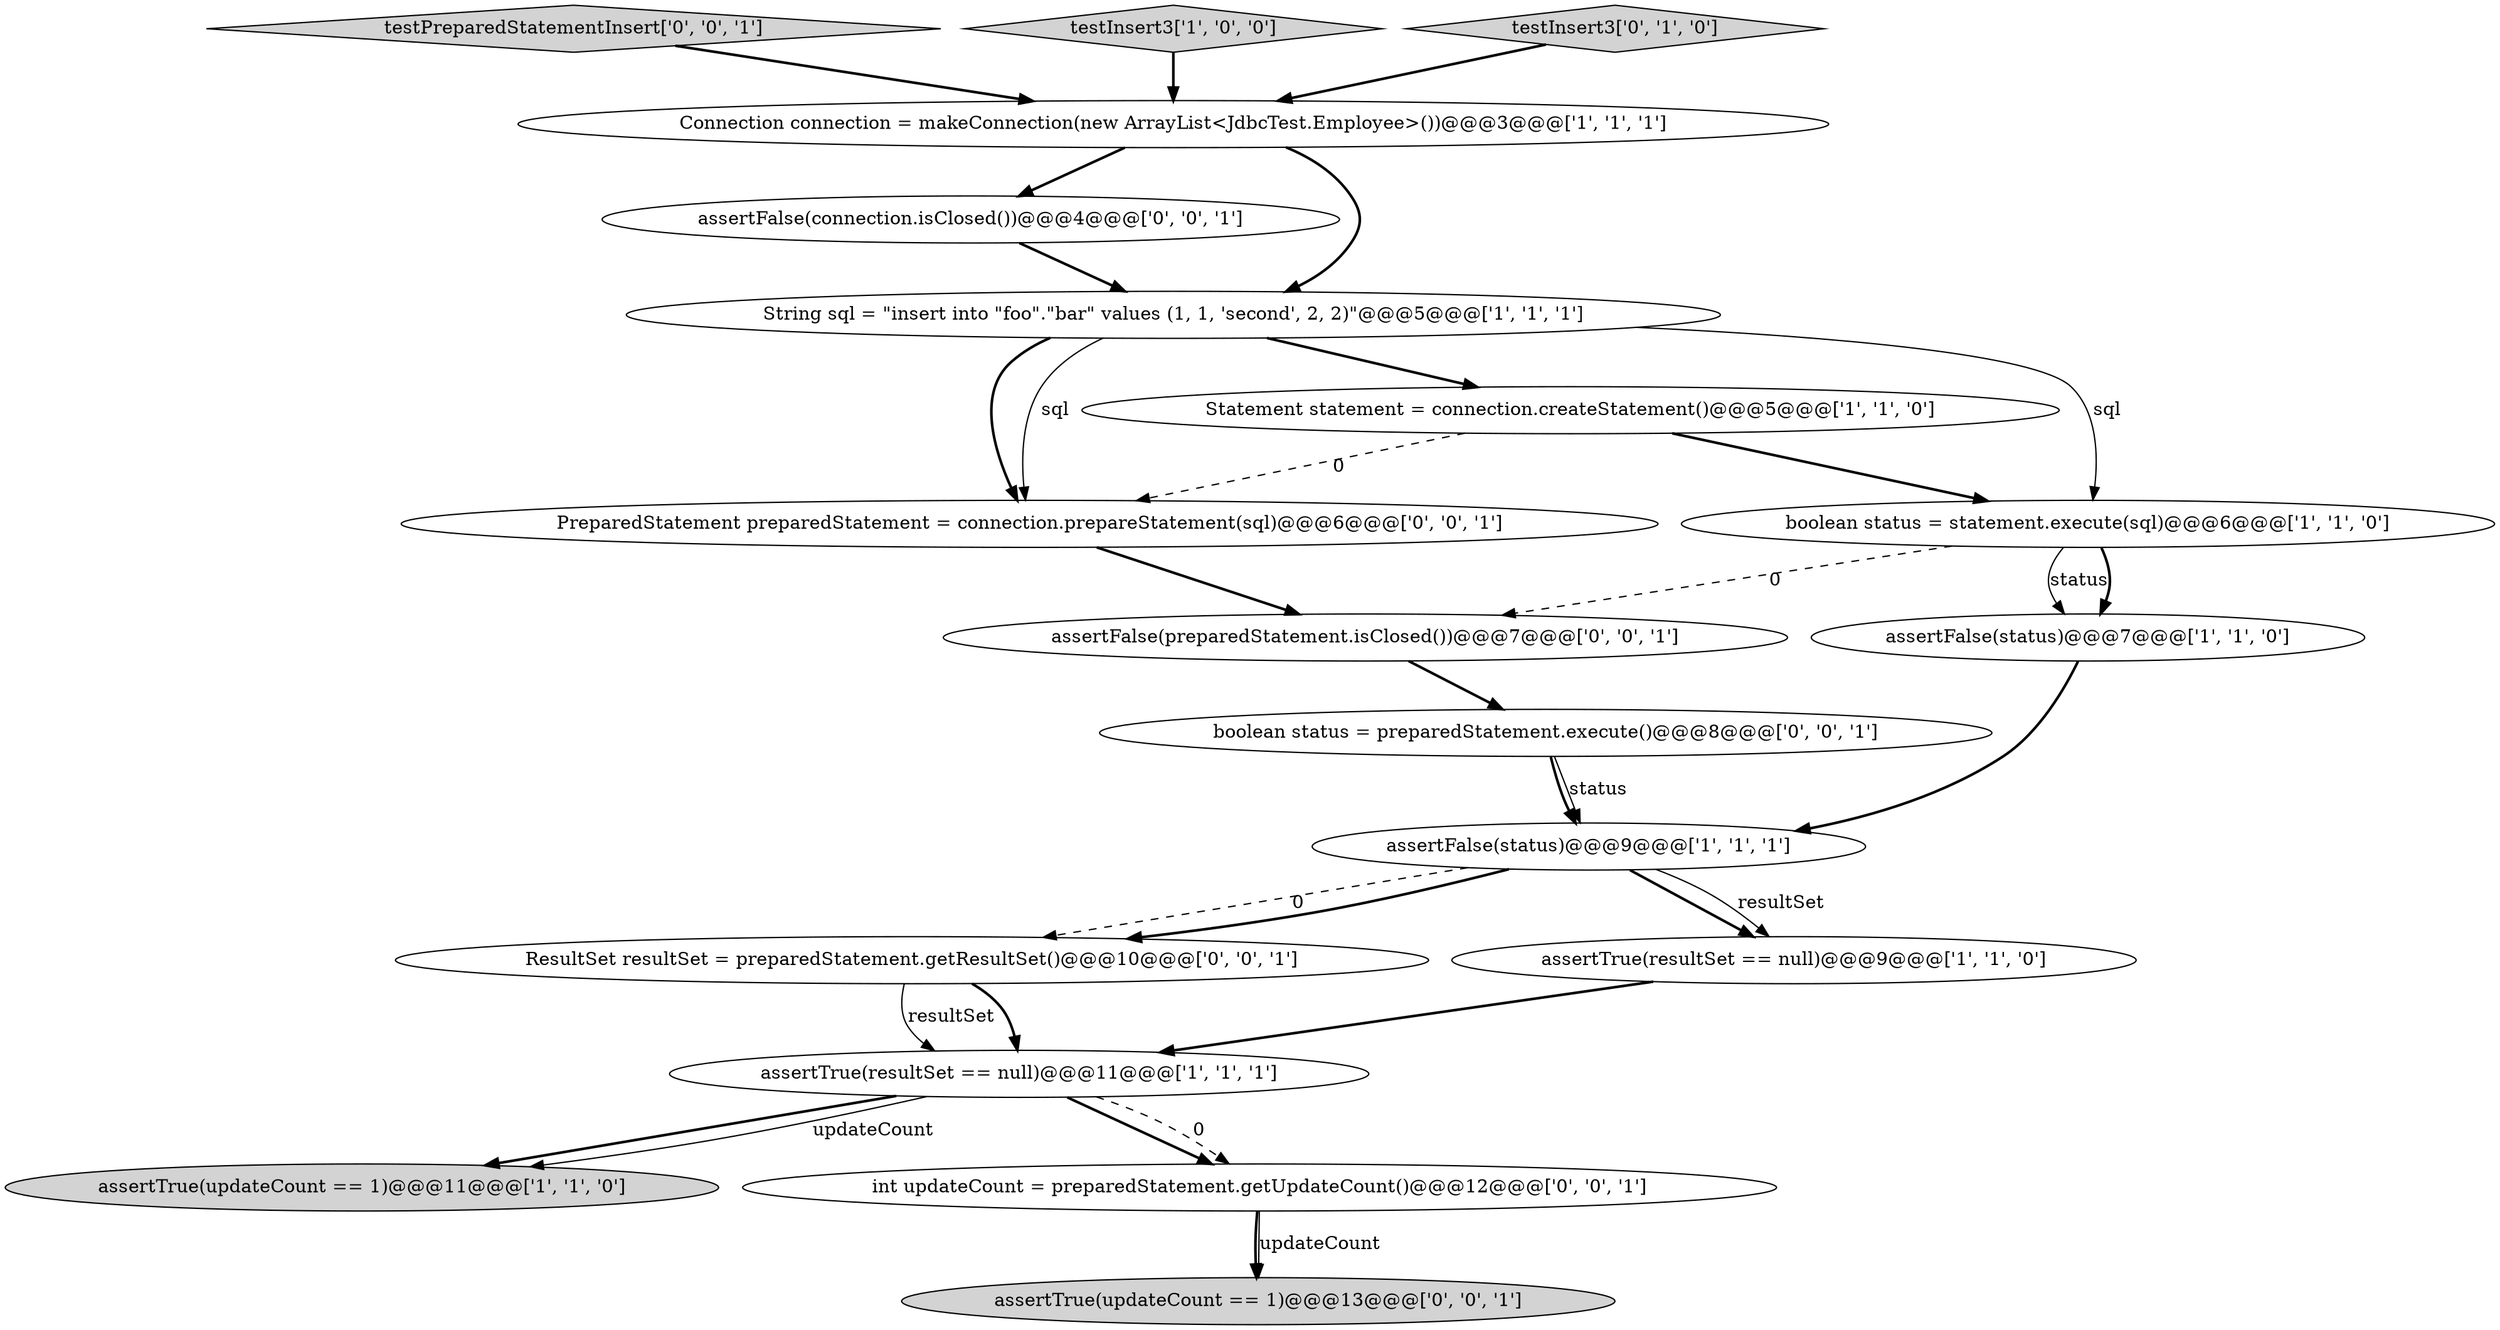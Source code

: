 digraph {
7 [style = filled, label = "assertFalse(status)@@@7@@@['1', '1', '0']", fillcolor = white, shape = ellipse image = "AAA0AAABBB1BBB"];
9 [style = filled, label = "assertFalse(status)@@@9@@@['1', '1', '1']", fillcolor = white, shape = ellipse image = "AAA0AAABBB1BBB"];
17 [style = filled, label = "boolean status = preparedStatement.execute()@@@8@@@['0', '0', '1']", fillcolor = white, shape = ellipse image = "AAA0AAABBB3BBB"];
16 [style = filled, label = "assertFalse(connection.isClosed())@@@4@@@['0', '0', '1']", fillcolor = white, shape = ellipse image = "AAA0AAABBB3BBB"];
0 [style = filled, label = "Connection connection = makeConnection(new ArrayList<JdbcTest.Employee>())@@@3@@@['1', '1', '1']", fillcolor = white, shape = ellipse image = "AAA0AAABBB1BBB"];
14 [style = filled, label = "ResultSet resultSet = preparedStatement.getResultSet()@@@10@@@['0', '0', '1']", fillcolor = white, shape = ellipse image = "AAA0AAABBB3BBB"];
5 [style = filled, label = "assertTrue(updateCount == 1)@@@11@@@['1', '1', '0']", fillcolor = lightgray, shape = ellipse image = "AAA0AAABBB1BBB"];
3 [style = filled, label = "assertTrue(resultSet == null)@@@9@@@['1', '1', '0']", fillcolor = white, shape = ellipse image = "AAA0AAABBB1BBB"];
8 [style = filled, label = "Statement statement = connection.createStatement()@@@5@@@['1', '1', '0']", fillcolor = white, shape = ellipse image = "AAA0AAABBB1BBB"];
13 [style = filled, label = "testPreparedStatementInsert['0', '0', '1']", fillcolor = lightgray, shape = diamond image = "AAA0AAABBB3BBB"];
1 [style = filled, label = "assertTrue(resultSet == null)@@@11@@@['1', '1', '1']", fillcolor = white, shape = ellipse image = "AAA0AAABBB1BBB"];
4 [style = filled, label = "testInsert3['1', '0', '0']", fillcolor = lightgray, shape = diamond image = "AAA0AAABBB1BBB"];
15 [style = filled, label = "PreparedStatement preparedStatement = connection.prepareStatement(sql)@@@6@@@['0', '0', '1']", fillcolor = white, shape = ellipse image = "AAA0AAABBB3BBB"];
11 [style = filled, label = "assertTrue(updateCount == 1)@@@13@@@['0', '0', '1']", fillcolor = lightgray, shape = ellipse image = "AAA0AAABBB3BBB"];
6 [style = filled, label = "String sql = \"insert into \"foo\".\"bar\" values (1, 1, 'second', 2, 2)\"@@@5@@@['1', '1', '1']", fillcolor = white, shape = ellipse image = "AAA0AAABBB1BBB"];
2 [style = filled, label = "boolean status = statement.execute(sql)@@@6@@@['1', '1', '0']", fillcolor = white, shape = ellipse image = "AAA0AAABBB1BBB"];
10 [style = filled, label = "testInsert3['0', '1', '0']", fillcolor = lightgray, shape = diamond image = "AAA0AAABBB2BBB"];
18 [style = filled, label = "int updateCount = preparedStatement.getUpdateCount()@@@12@@@['0', '0', '1']", fillcolor = white, shape = ellipse image = "AAA0AAABBB3BBB"];
12 [style = filled, label = "assertFalse(preparedStatement.isClosed())@@@7@@@['0', '0', '1']", fillcolor = white, shape = ellipse image = "AAA0AAABBB3BBB"];
1->5 [style = bold, label=""];
0->16 [style = bold, label=""];
3->1 [style = bold, label=""];
1->5 [style = solid, label="updateCount"];
0->6 [style = bold, label=""];
17->9 [style = solid, label="status"];
16->6 [style = bold, label=""];
17->9 [style = bold, label=""];
8->15 [style = dashed, label="0"];
18->11 [style = bold, label=""];
12->17 [style = bold, label=""];
1->18 [style = bold, label=""];
1->18 [style = dashed, label="0"];
18->11 [style = solid, label="updateCount"];
2->7 [style = solid, label="status"];
14->1 [style = bold, label=""];
6->15 [style = bold, label=""];
4->0 [style = bold, label=""];
7->9 [style = bold, label=""];
2->12 [style = dashed, label="0"];
9->14 [style = dashed, label="0"];
8->2 [style = bold, label=""];
10->0 [style = bold, label=""];
6->8 [style = bold, label=""];
9->14 [style = bold, label=""];
9->3 [style = bold, label=""];
15->12 [style = bold, label=""];
2->7 [style = bold, label=""];
9->3 [style = solid, label="resultSet"];
6->15 [style = solid, label="sql"];
14->1 [style = solid, label="resultSet"];
6->2 [style = solid, label="sql"];
13->0 [style = bold, label=""];
}
